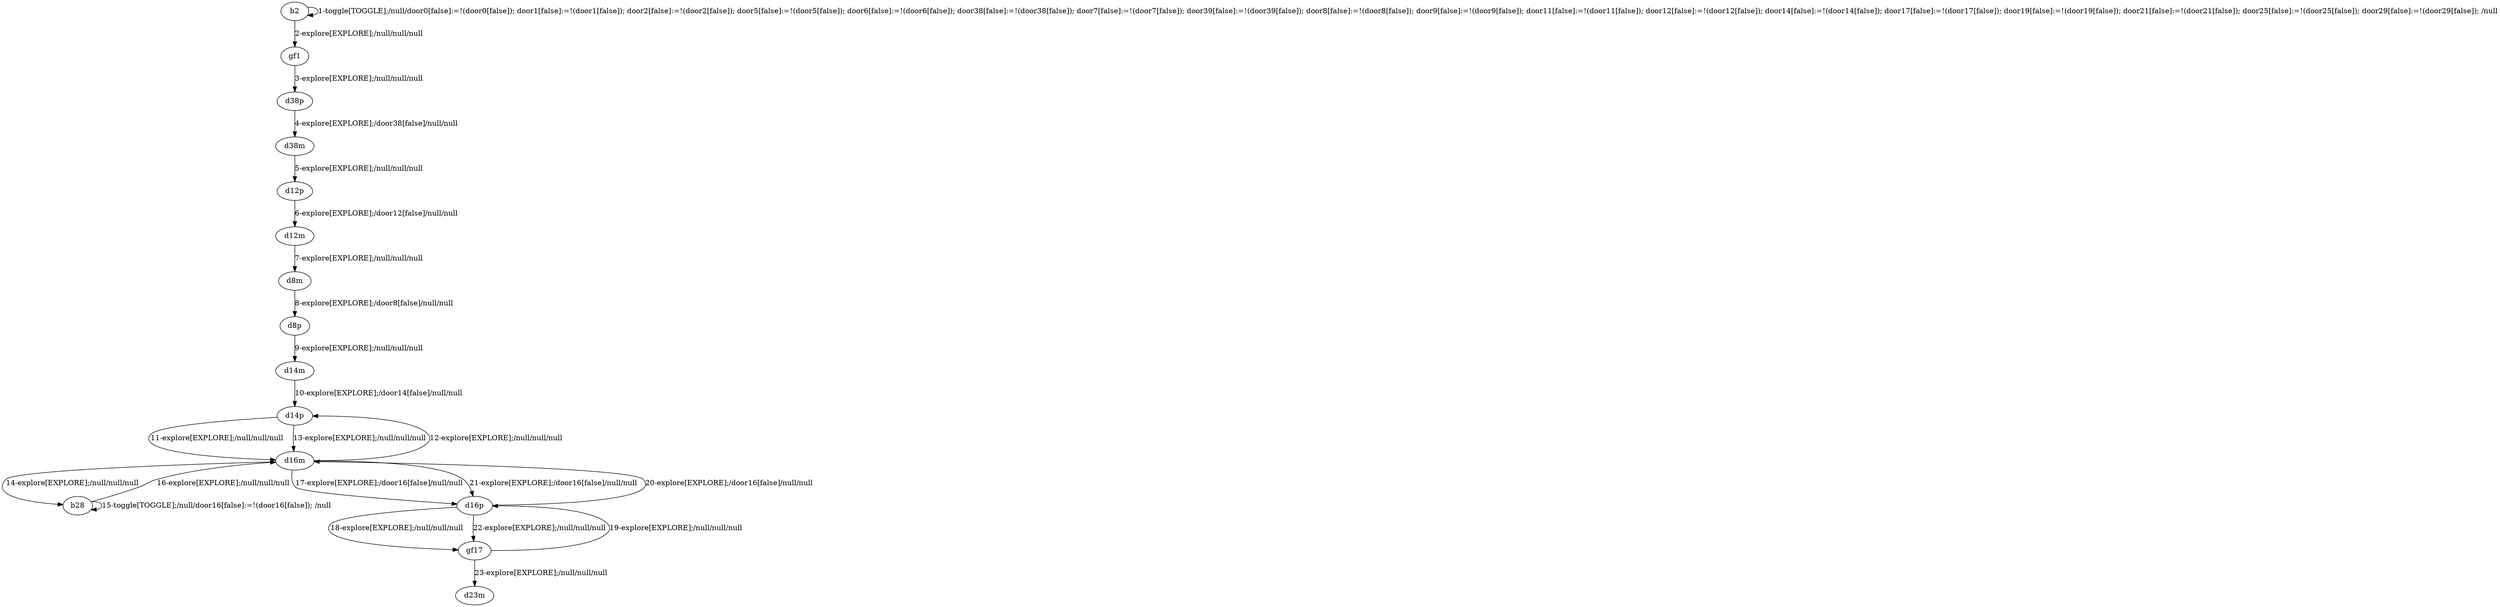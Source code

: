 # Total number of goals covered by this test: 1
# d16m --> b28

digraph g {
"b2" -> "b2" [label = "1-toggle[TOGGLE];/null/door0[false]:=!(door0[false]); door1[false]:=!(door1[false]); door2[false]:=!(door2[false]); door5[false]:=!(door5[false]); door6[false]:=!(door6[false]); door38[false]:=!(door38[false]); door7[false]:=!(door7[false]); door39[false]:=!(door39[false]); door8[false]:=!(door8[false]); door9[false]:=!(door9[false]); door11[false]:=!(door11[false]); door12[false]:=!(door12[false]); door14[false]:=!(door14[false]); door17[false]:=!(door17[false]); door19[false]:=!(door19[false]); door21[false]:=!(door21[false]); door25[false]:=!(door25[false]); door29[false]:=!(door29[false]); /null"];
"b2" -> "gf1" [label = "2-explore[EXPLORE];/null/null/null"];
"gf1" -> "d38p" [label = "3-explore[EXPLORE];/null/null/null"];
"d38p" -> "d38m" [label = "4-explore[EXPLORE];/door38[false]/null/null"];
"d38m" -> "d12p" [label = "5-explore[EXPLORE];/null/null/null"];
"d12p" -> "d12m" [label = "6-explore[EXPLORE];/door12[false]/null/null"];
"d12m" -> "d8m" [label = "7-explore[EXPLORE];/null/null/null"];
"d8m" -> "d8p" [label = "8-explore[EXPLORE];/door8[false]/null/null"];
"d8p" -> "d14m" [label = "9-explore[EXPLORE];/null/null/null"];
"d14m" -> "d14p" [label = "10-explore[EXPLORE];/door14[false]/null/null"];
"d14p" -> "d16m" [label = "11-explore[EXPLORE];/null/null/null"];
"d16m" -> "d14p" [label = "12-explore[EXPLORE];/null/null/null"];
"d14p" -> "d16m" [label = "13-explore[EXPLORE];/null/null/null"];
"d16m" -> "b28" [label = "14-explore[EXPLORE];/null/null/null"];
"b28" -> "b28" [label = "15-toggle[TOGGLE];/null/door16[false]:=!(door16[false]); /null"];
"b28" -> "d16m" [label = "16-explore[EXPLORE];/null/null/null"];
"d16m" -> "d16p" [label = "17-explore[EXPLORE];/door16[false]/null/null"];
"d16p" -> "gf17" [label = "18-explore[EXPLORE];/null/null/null"];
"gf17" -> "d16p" [label = "19-explore[EXPLORE];/null/null/null"];
"d16p" -> "d16m" [label = "20-explore[EXPLORE];/door16[false]/null/null"];
"d16m" -> "d16p" [label = "21-explore[EXPLORE];/door16[false]/null/null"];
"d16p" -> "gf17" [label = "22-explore[EXPLORE];/null/null/null"];
"gf17" -> "d23m" [label = "23-explore[EXPLORE];/null/null/null"];
}